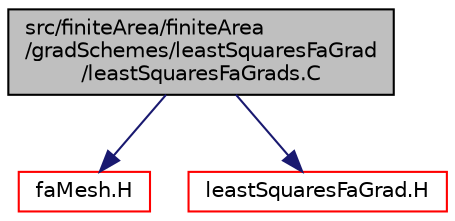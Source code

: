 digraph "src/finiteArea/finiteArea/gradSchemes/leastSquaresFaGrad/leastSquaresFaGrads.C"
{
  bgcolor="transparent";
  edge [fontname="Helvetica",fontsize="10",labelfontname="Helvetica",labelfontsize="10"];
  node [fontname="Helvetica",fontsize="10",shape=record];
  Node1 [label="src/finiteArea/finiteArea\l/gradSchemes/leastSquaresFaGrad\l/leastSquaresFaGrads.C",height=0.2,width=0.4,color="black", fillcolor="grey75", style="filled" fontcolor="black"];
  Node1 -> Node2 [color="midnightblue",fontsize="10",style="solid",fontname="Helvetica"];
  Node2 [label="faMesh.H",height=0.2,width=0.4,color="red",URL="$faMesh_8H.html"];
  Node1 -> Node3 [color="midnightblue",fontsize="10",style="solid",fontname="Helvetica"];
  Node3 [label="leastSquaresFaGrad.H",height=0.2,width=0.4,color="red",URL="$leastSquaresFaGrad_8H.html"];
}
